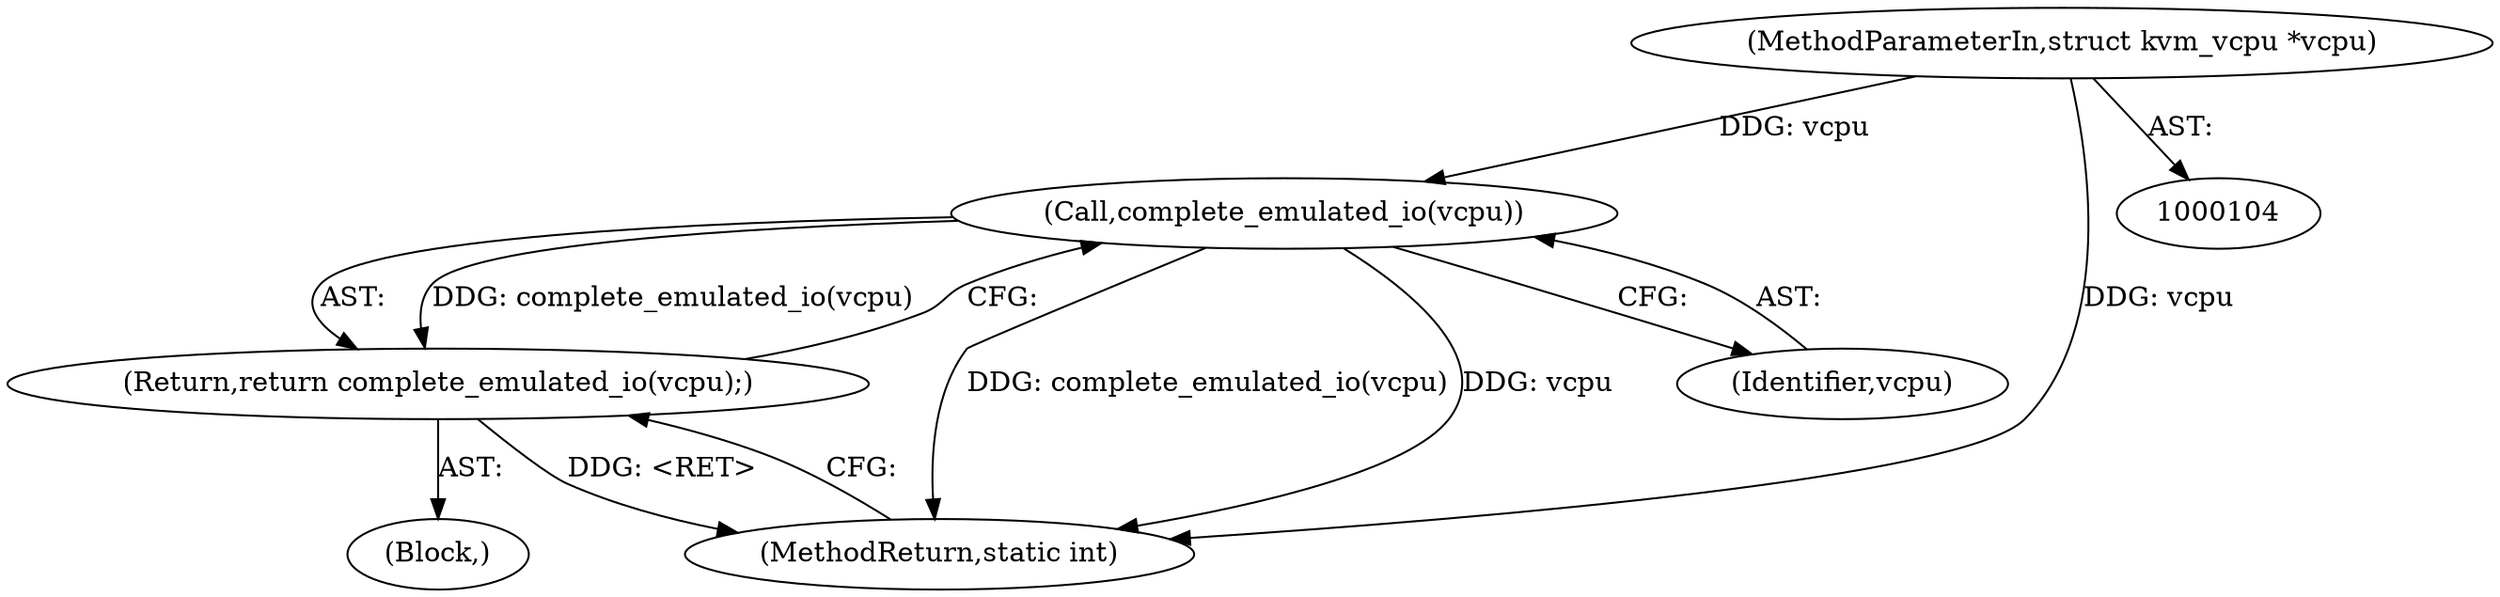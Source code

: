 digraph "0_linux_a08d3b3b99efd509133946056531cdf8f3a0c09b@pointer" {
"1000208" [label="(Call,complete_emulated_io(vcpu))"];
"1000105" [label="(MethodParameterIn,struct kvm_vcpu *vcpu)"];
"1000207" [label="(Return,return complete_emulated_io(vcpu);)"];
"1000271" [label="(MethodReturn,static int)"];
"1000190" [label="(Block,)"];
"1000207" [label="(Return,return complete_emulated_io(vcpu);)"];
"1000105" [label="(MethodParameterIn,struct kvm_vcpu *vcpu)"];
"1000208" [label="(Call,complete_emulated_io(vcpu))"];
"1000209" [label="(Identifier,vcpu)"];
"1000208" -> "1000207"  [label="AST: "];
"1000208" -> "1000209"  [label="CFG: "];
"1000209" -> "1000208"  [label="AST: "];
"1000207" -> "1000208"  [label="CFG: "];
"1000208" -> "1000271"  [label="DDG: complete_emulated_io(vcpu)"];
"1000208" -> "1000271"  [label="DDG: vcpu"];
"1000208" -> "1000207"  [label="DDG: complete_emulated_io(vcpu)"];
"1000105" -> "1000208"  [label="DDG: vcpu"];
"1000105" -> "1000104"  [label="AST: "];
"1000105" -> "1000271"  [label="DDG: vcpu"];
"1000207" -> "1000190"  [label="AST: "];
"1000271" -> "1000207"  [label="CFG: "];
"1000207" -> "1000271"  [label="DDG: <RET>"];
}
